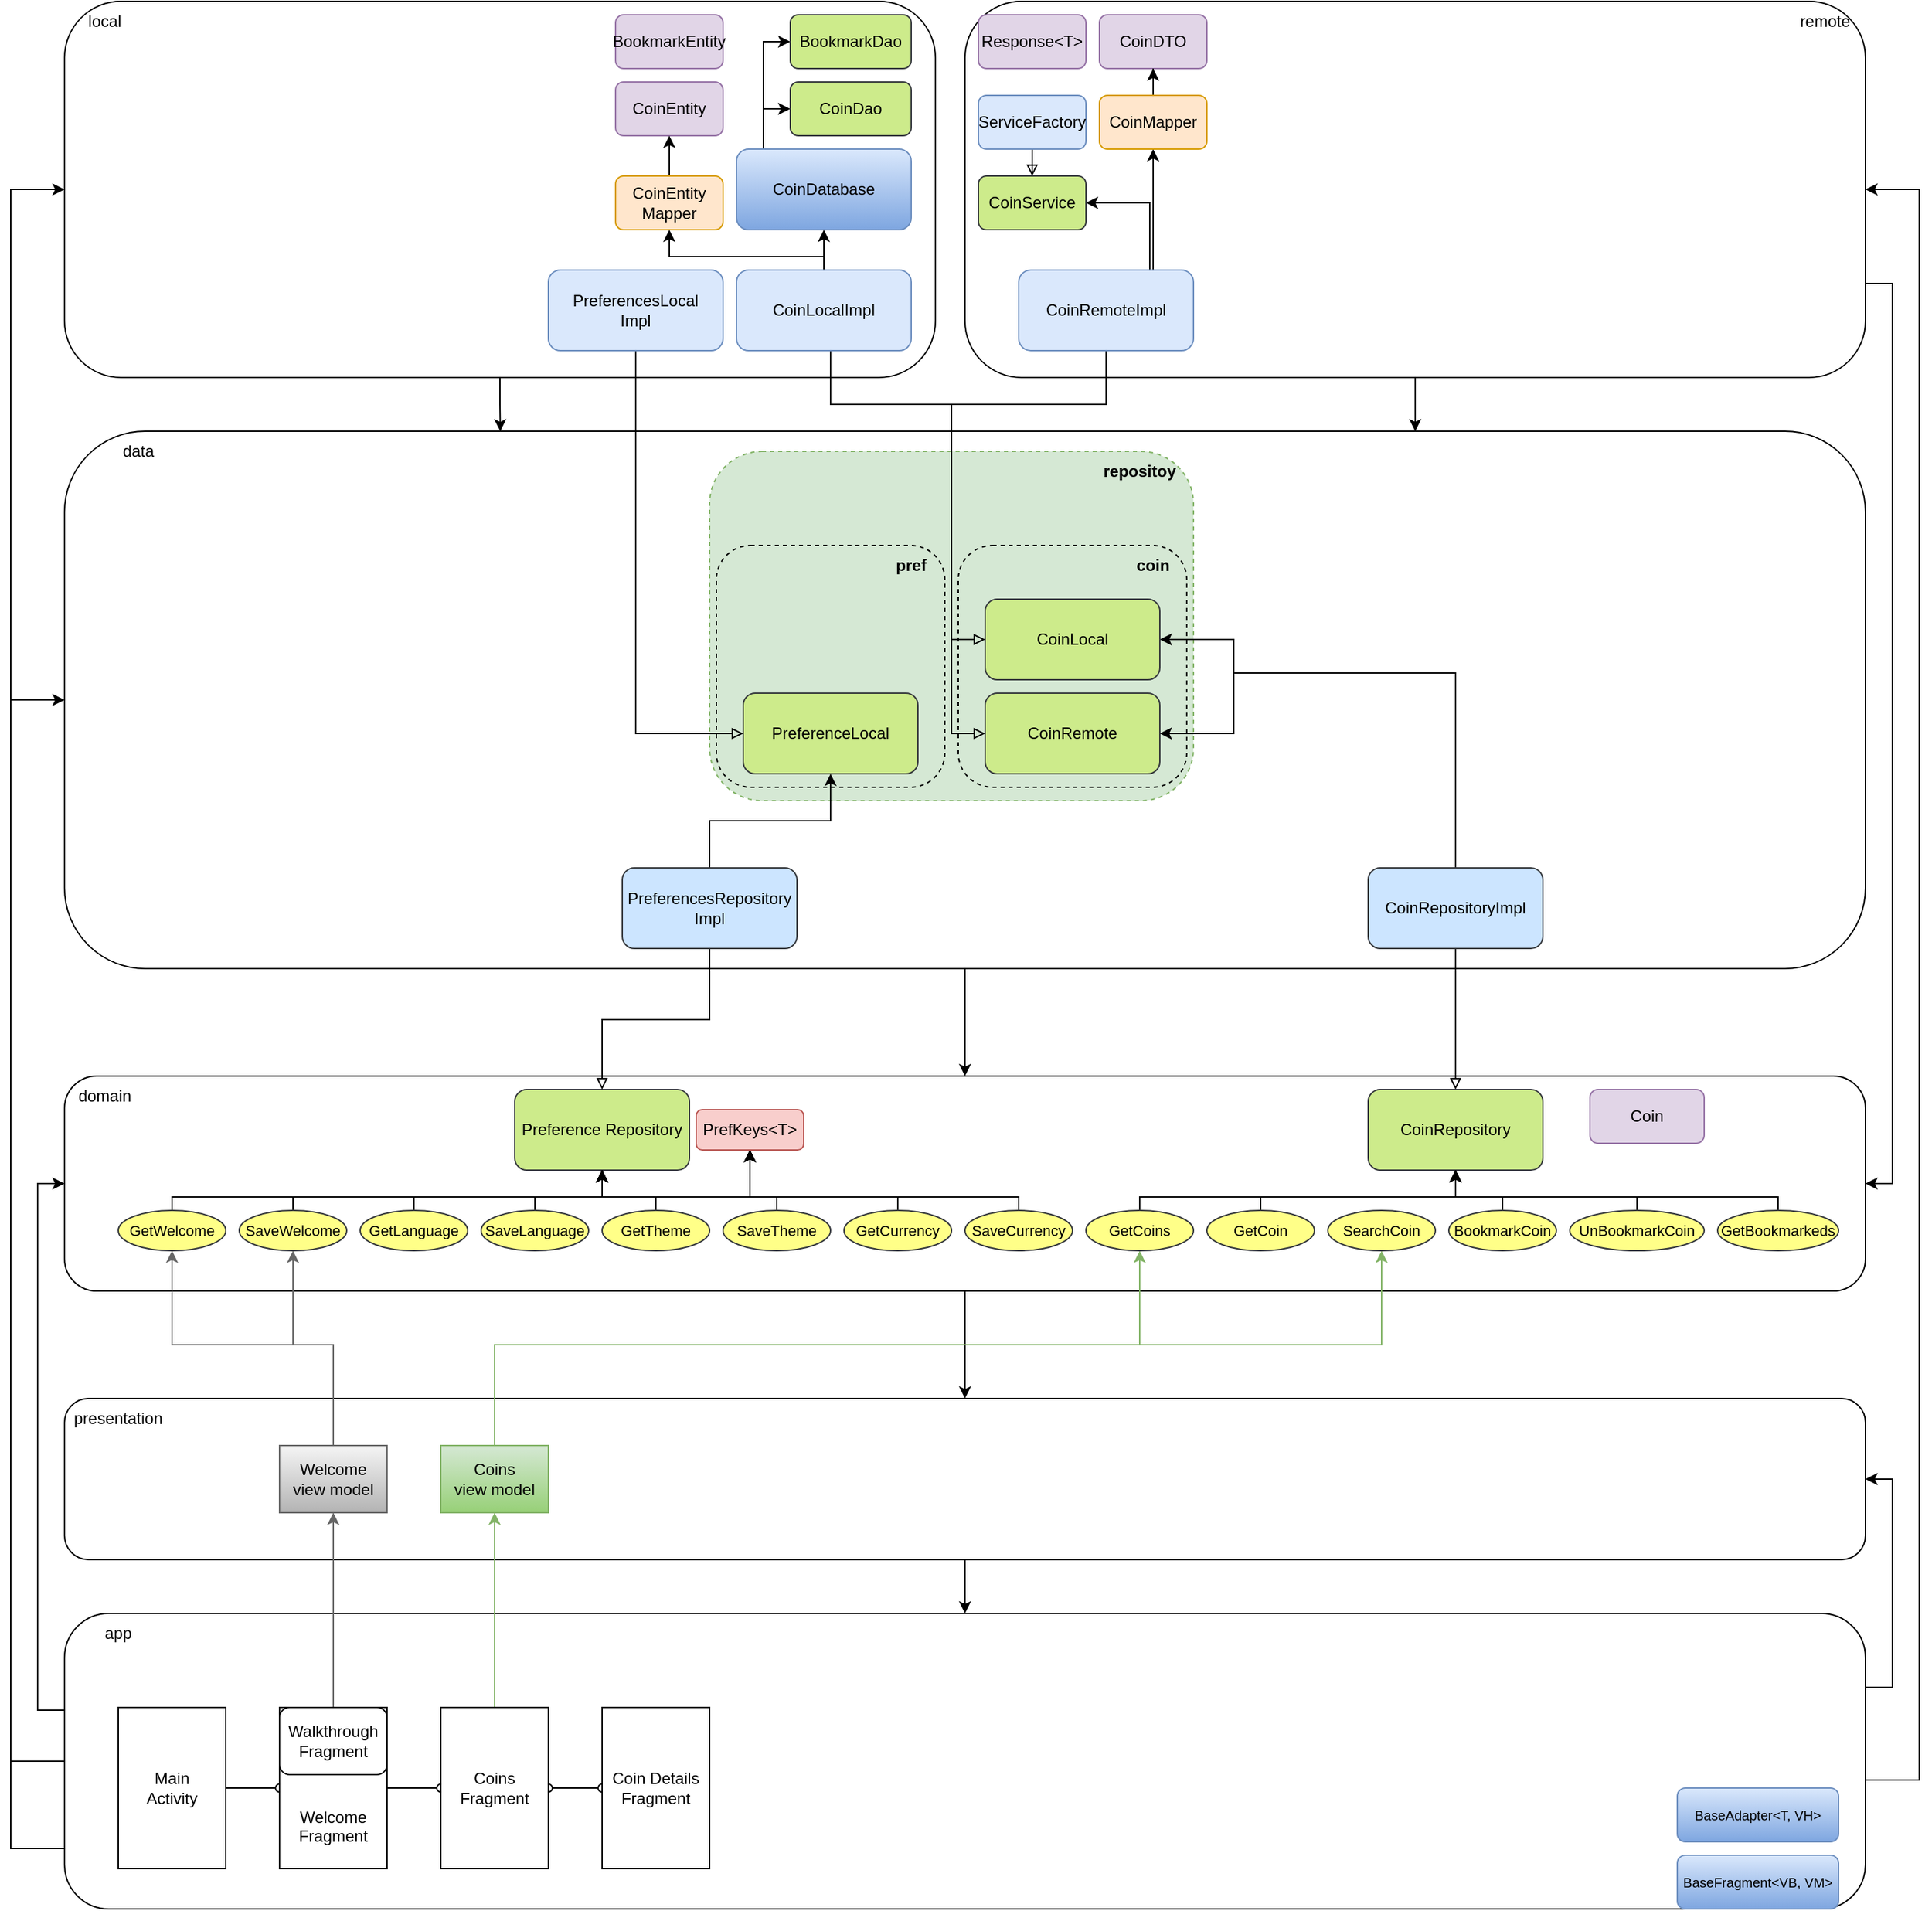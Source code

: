 <mxfile version="20.5.3" type="embed"><diagram name="Page-1" id="-E-ZyIsvf_o6zxuURSaw"><mxGraphModel dx="1099" dy="576" grid="1" gridSize="10" guides="1" tooltips="1" connect="1" arrows="1" fold="1" page="1" pageScale="1" pageWidth="1100" pageHeight="850" math="0" shadow="0"><root><mxCell id="0"/><mxCell id="1" parent="0"/><mxCell id="51" value="" style="rounded=1;whiteSpace=wrap;html=1;" vertex="1" parent="1"><mxGeometry x="100" y="1040" width="1340" height="120" as="geometry"/></mxCell><mxCell id="46" style="edgeStyle=orthogonalEdgeStyle;rounded=0;orthogonalLoop=1;jettySize=auto;html=1;entryX=0.75;entryY=0;entryDx=0;entryDy=0;" edge="1" parent="1" source="fiybinjcorVPDSeXrZhc-14" target="G5TcL7W7rNlP6_MCrIdF-7"><mxGeometry relative="1" as="geometry"/></mxCell><mxCell id="fiybinjcorVPDSeXrZhc-14" value="" style="rounded=1;whiteSpace=wrap;html=1;sketch=0;" parent="1" vertex="1"><mxGeometry x="770" width="670" height="280" as="geometry"/></mxCell><mxCell id="8B-w7mvv9o2OIYqW0WXh-8" style="edgeStyle=orthogonalEdgeStyle;rounded=0;orthogonalLoop=1;jettySize=auto;html=1;entryX=1;entryY=0.5;entryDx=0;entryDy=0;exitX=1;exitY=0.5;exitDx=0;exitDy=0;" parent="1" source="G5TcL7W7rNlP6_MCrIdF-5" target="fiybinjcorVPDSeXrZhc-14" edge="1"><mxGeometry relative="1" as="geometry"><Array as="points"><mxPoint x="1480" y="1324"/><mxPoint x="1480" y="140"/></Array></mxGeometry></mxCell><mxCell id="8B-w7mvv9o2OIYqW0WXh-9" style="edgeStyle=orthogonalEdgeStyle;rounded=0;orthogonalLoop=1;jettySize=auto;html=1;entryX=0;entryY=0.5;entryDx=0;entryDy=0;exitX=0;exitY=0.25;exitDx=0;exitDy=0;" parent="1" source="G5TcL7W7rNlP6_MCrIdF-5" target="G5TcL7W7rNlP6_MCrIdF-8" edge="1"><mxGeometry relative="1" as="geometry"><Array as="points"><mxPoint x="80" y="1272"/><mxPoint x="80" y="880"/></Array></mxGeometry></mxCell><mxCell id="8B-w7mvv9o2OIYqW0WXh-10" style="edgeStyle=orthogonalEdgeStyle;rounded=0;orthogonalLoop=1;jettySize=auto;html=1;entryX=0;entryY=0.5;entryDx=0;entryDy=0;exitX=0;exitY=0.75;exitDx=0;exitDy=0;" parent="1" source="G5TcL7W7rNlP6_MCrIdF-5" target="G5TcL7W7rNlP6_MCrIdF-7" edge="1"><mxGeometry relative="1" as="geometry"><Array as="points"><mxPoint x="60" y="1375"/><mxPoint x="60" y="520"/></Array></mxGeometry></mxCell><mxCell id="8B-w7mvv9o2OIYqW0WXh-11" style="edgeStyle=orthogonalEdgeStyle;rounded=0;orthogonalLoop=1;jettySize=auto;html=1;entryX=0;entryY=0.5;entryDx=0;entryDy=0;exitX=0;exitY=0.5;exitDx=0;exitDy=0;" parent="1" source="G5TcL7W7rNlP6_MCrIdF-5" target="diqrvNJ3otsn1pAlMp7g-17" edge="1"><mxGeometry relative="1" as="geometry"><Array as="points"><mxPoint x="60" y="1310"/><mxPoint x="60" y="140"/></Array></mxGeometry></mxCell><mxCell id="62" style="edgeStyle=orthogonalEdgeStyle;rounded=0;orthogonalLoop=1;jettySize=auto;html=1;exitX=1;exitY=0.25;exitDx=0;exitDy=0;entryX=1;entryY=0.5;entryDx=0;entryDy=0;" edge="1" parent="1" source="G5TcL7W7rNlP6_MCrIdF-5" target="51"><mxGeometry relative="1" as="geometry"/></mxCell><mxCell id="G5TcL7W7rNlP6_MCrIdF-5" value="" style="rounded=1;whiteSpace=wrap;html=1;" parent="1" vertex="1"><mxGeometry x="100" y="1200" width="1340" height="220" as="geometry"/></mxCell><mxCell id="8B-w7mvv9o2OIYqW0WXh-16" style="edgeStyle=orthogonalEdgeStyle;rounded=0;orthogonalLoop=1;jettySize=auto;html=1;entryX=0.5;entryY=0;entryDx=0;entryDy=0;" parent="1" source="G5TcL7W7rNlP6_MCrIdF-7" target="G5TcL7W7rNlP6_MCrIdF-8" edge="1"><mxGeometry relative="1" as="geometry"/></mxCell><mxCell id="G5TcL7W7rNlP6_MCrIdF-7" value="" style="rounded=1;whiteSpace=wrap;html=1;" parent="1" vertex="1"><mxGeometry x="100" y="320" width="1340" height="400" as="geometry"/></mxCell><mxCell id="53" style="edgeStyle=orthogonalEdgeStyle;rounded=0;orthogonalLoop=1;jettySize=auto;html=1;entryX=0.5;entryY=0;entryDx=0;entryDy=0;" edge="1" parent="1" source="G5TcL7W7rNlP6_MCrIdF-8" target="51"><mxGeometry relative="1" as="geometry"/></mxCell><mxCell id="G5TcL7W7rNlP6_MCrIdF-8" value="" style="rounded=1;whiteSpace=wrap;html=1;" parent="1" vertex="1"><mxGeometry x="100" y="800" width="1340" height="160" as="geometry"/></mxCell><mxCell id="9jZTcqss-zrhV2n4_d2R-40" style="edgeStyle=orthogonalEdgeStyle;rounded=0;orthogonalLoop=1;jettySize=auto;html=1;entryX=0;entryY=0.5;entryDx=0;entryDy=0;endArrow=oval;endFill=0;" parent="1" source="G5TcL7W7rNlP6_MCrIdF-10" target="G5TcL7W7rNlP6_MCrIdF-13" edge="1"><mxGeometry relative="1" as="geometry"/></mxCell><mxCell id="G5TcL7W7rNlP6_MCrIdF-10" value="Main&lt;br&gt;Activity" style="rounded=0;whiteSpace=wrap;html=1;" parent="1" vertex="1"><mxGeometry x="140" y="1270" width="80" height="120" as="geometry"/></mxCell><mxCell id="55" style="edgeStyle=orthogonalEdgeStyle;rounded=0;orthogonalLoop=1;jettySize=auto;html=1;fillColor=#f5f5f5;gradientColor=#b3b3b3;strokeColor=#666666;" edge="1" parent="1" source="G5TcL7W7rNlP6_MCrIdF-12" target="G5TcL7W7rNlP6_MCrIdF-21"><mxGeometry relative="1" as="geometry"><Array as="points"><mxPoint x="300" y="1000"/><mxPoint x="270" y="1000"/></Array></mxGeometry></mxCell><mxCell id="56" style="edgeStyle=orthogonalEdgeStyle;rounded=0;orthogonalLoop=1;jettySize=auto;html=1;entryX=0.5;entryY=1;entryDx=0;entryDy=0;fillColor=#f5f5f5;gradientColor=#b3b3b3;strokeColor=#666666;" edge="1" parent="1" source="G5TcL7W7rNlP6_MCrIdF-12" target="G5TcL7W7rNlP6_MCrIdF-20"><mxGeometry relative="1" as="geometry"><Array as="points"><mxPoint x="300" y="1000"/><mxPoint x="180" y="1000"/></Array></mxGeometry></mxCell><mxCell id="G5TcL7W7rNlP6_MCrIdF-12" value="Welcome&lt;br&gt;view model" style="rounded=0;whiteSpace=wrap;html=1;fillColor=#f5f5f5;gradientColor=#b3b3b3;strokeColor=#666666;" parent="1" vertex="1"><mxGeometry x="260" y="1075" width="80" height="50" as="geometry"/></mxCell><mxCell id="9jZTcqss-zrhV2n4_d2R-38" style="edgeStyle=orthogonalEdgeStyle;rounded=0;orthogonalLoop=1;jettySize=auto;html=1;entryX=0;entryY=0.5;entryDx=0;entryDy=0;endArrow=oval;endFill=0;" parent="1" source="G5TcL7W7rNlP6_MCrIdF-13" target="G5TcL7W7rNlP6_MCrIdF-15" edge="1"><mxGeometry relative="1" as="geometry"/></mxCell><mxCell id="57" style="edgeStyle=orthogonalEdgeStyle;rounded=0;orthogonalLoop=1;jettySize=auto;html=1;fillColor=#f5f5f5;gradientColor=#b3b3b3;strokeColor=#666666;" edge="1" parent="1" source="G5TcL7W7rNlP6_MCrIdF-13" target="G5TcL7W7rNlP6_MCrIdF-12"><mxGeometry relative="1" as="geometry"/></mxCell><mxCell id="G5TcL7W7rNlP6_MCrIdF-13" value="&lt;br&gt;&lt;br&gt;&lt;br&gt;&lt;br&gt;Welcome Fragment" style="rounded=0;whiteSpace=wrap;html=1;" parent="1" vertex="1"><mxGeometry x="260" y="1270" width="80" height="120" as="geometry"/></mxCell><mxCell id="59" style="edgeStyle=orthogonalEdgeStyle;rounded=0;orthogonalLoop=1;jettySize=auto;html=1;fillColor=#d5e8d4;gradientColor=#97d077;strokeColor=#82b366;" edge="1" parent="1" source="G5TcL7W7rNlP6_MCrIdF-14" target="9jZTcqss-zrhV2n4_d2R-4"><mxGeometry relative="1" as="geometry"><Array as="points"><mxPoint x="420" y="1000"/><mxPoint x="900" y="1000"/></Array></mxGeometry></mxCell><mxCell id="60" style="edgeStyle=orthogonalEdgeStyle;rounded=0;orthogonalLoop=1;jettySize=auto;html=1;fillColor=#d5e8d4;gradientColor=#97d077;strokeColor=#82b366;" edge="1" parent="1" source="G5TcL7W7rNlP6_MCrIdF-14" target="45"><mxGeometry relative="1" as="geometry"><Array as="points"><mxPoint x="420" y="1000"/><mxPoint x="1080" y="1000"/></Array></mxGeometry></mxCell><mxCell id="G5TcL7W7rNlP6_MCrIdF-14" value="Coins&lt;br&gt;view model" style="rounded=0;whiteSpace=wrap;html=1;fillColor=#d5e8d4;gradientColor=#97d077;strokeColor=#82b366;" parent="1" vertex="1"><mxGeometry x="380" y="1075" width="80" height="50" as="geometry"/></mxCell><mxCell id="9jZTcqss-zrhV2n4_d2R-41" style="edgeStyle=orthogonalEdgeStyle;rounded=0;orthogonalLoop=1;jettySize=auto;html=1;entryX=0;entryY=0.5;entryDx=0;entryDy=0;endArrow=oval;endFill=0;startArrow=oval;startFill=0;" parent="1" source="G5TcL7W7rNlP6_MCrIdF-15" target="G5TcL7W7rNlP6_MCrIdF-17" edge="1"><mxGeometry relative="1" as="geometry"/></mxCell><mxCell id="58" style="edgeStyle=orthogonalEdgeStyle;rounded=0;orthogonalLoop=1;jettySize=auto;html=1;fillColor=#d5e8d4;gradientColor=#97d077;strokeColor=#82b366;" edge="1" parent="1" source="G5TcL7W7rNlP6_MCrIdF-15" target="G5TcL7W7rNlP6_MCrIdF-14"><mxGeometry relative="1" as="geometry"/></mxCell><mxCell id="G5TcL7W7rNlP6_MCrIdF-15" value="Coins Fragment" style="rounded=0;whiteSpace=wrap;html=1;" parent="1" vertex="1"><mxGeometry x="380" y="1270" width="80" height="120" as="geometry"/></mxCell><mxCell id="G5TcL7W7rNlP6_MCrIdF-17" value="Coin Details&lt;br&gt;Fragment" style="rounded=0;whiteSpace=wrap;html=1;" parent="1" vertex="1"><mxGeometry x="500" y="1270" width="80" height="120" as="geometry"/></mxCell><mxCell id="G5TcL7W7rNlP6_MCrIdF-18" value="&lt;font style=&quot;font-size: 12px;&quot;&gt;Preference Repository&lt;/font&gt;" style="rounded=1;whiteSpace=wrap;html=1;fillColor=#cdeb8b;strokeColor=#36393d;" parent="1" vertex="1"><mxGeometry x="435" y="810" width="130" height="60" as="geometry"/></mxCell><mxCell id="diqrvNJ3otsn1pAlMp7g-2" style="edgeStyle=orthogonalEdgeStyle;rounded=0;orthogonalLoop=1;jettySize=auto;html=1;entryX=0.5;entryY=1;entryDx=0;entryDy=0;" parent="1" source="G5TcL7W7rNlP6_MCrIdF-20" target="G5TcL7W7rNlP6_MCrIdF-18" edge="1"><mxGeometry relative="1" as="geometry"><Array as="points"><mxPoint x="180" y="890"/><mxPoint x="500" y="890"/></Array></mxGeometry></mxCell><mxCell id="9Tw6lJnZpnQ8Tx6MwDwL-4" style="edgeStyle=orthogonalEdgeStyle;rounded=0;orthogonalLoop=1;jettySize=auto;html=1;entryX=0.5;entryY=1;entryDx=0;entryDy=0;" parent="1" source="G5TcL7W7rNlP6_MCrIdF-20" target="diqrvNJ3otsn1pAlMp7g-54" edge="1"><mxGeometry relative="1" as="geometry"><Array as="points"><mxPoint x="180" y="890"/><mxPoint x="610" y="890"/></Array></mxGeometry></mxCell><mxCell id="G5TcL7W7rNlP6_MCrIdF-20" value="GetWelcome" style="ellipse;whiteSpace=wrap;html=1;fontSize=11;fillColor=#ffff88;strokeColor=#36393d;" parent="1" vertex="1"><mxGeometry x="140" y="900" width="80" height="30" as="geometry"/></mxCell><mxCell id="diqrvNJ3otsn1pAlMp7g-3" style="edgeStyle=orthogonalEdgeStyle;rounded=0;orthogonalLoop=1;jettySize=auto;html=1;" parent="1" source="G5TcL7W7rNlP6_MCrIdF-21" target="G5TcL7W7rNlP6_MCrIdF-18" edge="1"><mxGeometry relative="1" as="geometry"><Array as="points"><mxPoint x="270" y="890"/><mxPoint x="500" y="890"/></Array></mxGeometry></mxCell><mxCell id="9Tw6lJnZpnQ8Tx6MwDwL-5" style="edgeStyle=orthogonalEdgeStyle;rounded=0;orthogonalLoop=1;jettySize=auto;html=1;" parent="1" source="G5TcL7W7rNlP6_MCrIdF-21" target="diqrvNJ3otsn1pAlMp7g-54" edge="1"><mxGeometry relative="1" as="geometry"><Array as="points"><mxPoint x="270" y="890"/><mxPoint x="610" y="890"/></Array></mxGeometry></mxCell><mxCell id="G5TcL7W7rNlP6_MCrIdF-21" value="SaveWelcome" style="ellipse;whiteSpace=wrap;html=1;fontSize=11;fillColor=#ffff88;strokeColor=#36393d;" parent="1" vertex="1"><mxGeometry x="230" y="900" width="80" height="30" as="geometry"/></mxCell><mxCell id="diqrvNJ3otsn1pAlMp7g-4" style="edgeStyle=orthogonalEdgeStyle;rounded=0;orthogonalLoop=1;jettySize=auto;html=1;" parent="1" source="G5TcL7W7rNlP6_MCrIdF-22" target="G5TcL7W7rNlP6_MCrIdF-18" edge="1"><mxGeometry relative="1" as="geometry"><Array as="points"><mxPoint x="360" y="890"/><mxPoint x="500" y="890"/></Array></mxGeometry></mxCell><mxCell id="9Tw6lJnZpnQ8Tx6MwDwL-6" style="edgeStyle=orthogonalEdgeStyle;rounded=0;orthogonalLoop=1;jettySize=auto;html=1;" parent="1" source="G5TcL7W7rNlP6_MCrIdF-22" target="diqrvNJ3otsn1pAlMp7g-54" edge="1"><mxGeometry relative="1" as="geometry"><Array as="points"><mxPoint x="360" y="890"/><mxPoint x="610" y="890"/></Array></mxGeometry></mxCell><mxCell id="G5TcL7W7rNlP6_MCrIdF-22" value="GetLanguage" style="ellipse;whiteSpace=wrap;html=1;fontSize=11;fillColor=#ffff88;strokeColor=#36393d;" parent="1" vertex="1"><mxGeometry x="320" y="900" width="80" height="30" as="geometry"/></mxCell><mxCell id="diqrvNJ3otsn1pAlMp7g-5" style="edgeStyle=orthogonalEdgeStyle;rounded=0;orthogonalLoop=1;jettySize=auto;html=1;entryX=0.5;entryY=1;entryDx=0;entryDy=0;" parent="1" source="G5TcL7W7rNlP6_MCrIdF-23" target="G5TcL7W7rNlP6_MCrIdF-18" edge="1"><mxGeometry relative="1" as="geometry"><Array as="points"><mxPoint x="450" y="890"/><mxPoint x="500" y="890"/></Array></mxGeometry></mxCell><mxCell id="9Tw6lJnZpnQ8Tx6MwDwL-7" style="edgeStyle=orthogonalEdgeStyle;rounded=0;orthogonalLoop=1;jettySize=auto;html=1;entryX=0.5;entryY=1;entryDx=0;entryDy=0;" parent="1" source="G5TcL7W7rNlP6_MCrIdF-23" target="diqrvNJ3otsn1pAlMp7g-54" edge="1"><mxGeometry relative="1" as="geometry"><Array as="points"><mxPoint x="450" y="890"/><mxPoint x="610" y="890"/></Array></mxGeometry></mxCell><mxCell id="G5TcL7W7rNlP6_MCrIdF-23" value="SaveLanguage" style="ellipse;whiteSpace=wrap;html=1;fontSize=11;fillColor=#ffff88;strokeColor=#36393d;" parent="1" vertex="1"><mxGeometry x="410" y="900" width="80" height="30" as="geometry"/></mxCell><mxCell id="diqrvNJ3otsn1pAlMp7g-6" style="edgeStyle=orthogonalEdgeStyle;rounded=0;orthogonalLoop=1;jettySize=auto;html=1;entryX=0.5;entryY=1;entryDx=0;entryDy=0;" parent="1" source="G5TcL7W7rNlP6_MCrIdF-24" target="G5TcL7W7rNlP6_MCrIdF-18" edge="1"><mxGeometry relative="1" as="geometry"><Array as="points"><mxPoint x="540" y="890"/><mxPoint x="500" y="890"/></Array></mxGeometry></mxCell><mxCell id="9Tw6lJnZpnQ8Tx6MwDwL-8" style="edgeStyle=orthogonalEdgeStyle;rounded=0;orthogonalLoop=1;jettySize=auto;html=1;" parent="1" source="G5TcL7W7rNlP6_MCrIdF-24" target="diqrvNJ3otsn1pAlMp7g-54" edge="1"><mxGeometry relative="1" as="geometry"><Array as="points"><mxPoint x="540" y="890"/><mxPoint x="610" y="890"/></Array></mxGeometry></mxCell><mxCell id="G5TcL7W7rNlP6_MCrIdF-24" value="GetTheme" style="ellipse;whiteSpace=wrap;html=1;fontSize=11;fillColor=#ffff88;strokeColor=#36393d;" parent="1" vertex="1"><mxGeometry x="500" y="900" width="80" height="30" as="geometry"/></mxCell><mxCell id="diqrvNJ3otsn1pAlMp7g-7" style="edgeStyle=orthogonalEdgeStyle;rounded=0;orthogonalLoop=1;jettySize=auto;html=1;entryX=0.5;entryY=1;entryDx=0;entryDy=0;" parent="1" source="G5TcL7W7rNlP6_MCrIdF-25" target="G5TcL7W7rNlP6_MCrIdF-18" edge="1"><mxGeometry relative="1" as="geometry"><Array as="points"><mxPoint x="630" y="890"/><mxPoint x="500" y="890"/></Array></mxGeometry></mxCell><mxCell id="9Tw6lJnZpnQ8Tx6MwDwL-9" style="edgeStyle=orthogonalEdgeStyle;rounded=0;orthogonalLoop=1;jettySize=auto;html=1;" parent="1" source="G5TcL7W7rNlP6_MCrIdF-25" target="diqrvNJ3otsn1pAlMp7g-54" edge="1"><mxGeometry relative="1" as="geometry"><Array as="points"><mxPoint x="630" y="890"/><mxPoint x="610" y="890"/></Array></mxGeometry></mxCell><mxCell id="G5TcL7W7rNlP6_MCrIdF-25" value="SaveTheme" style="ellipse;whiteSpace=wrap;html=1;fontSize=11;fillColor=#ffff88;strokeColor=#36393d;" parent="1" vertex="1"><mxGeometry x="590" y="900" width="80" height="30" as="geometry"/></mxCell><mxCell id="diqrvNJ3otsn1pAlMp7g-8" style="edgeStyle=orthogonalEdgeStyle;rounded=0;orthogonalLoop=1;jettySize=auto;html=1;entryX=0.5;entryY=1;entryDx=0;entryDy=0;" parent="1" source="G5TcL7W7rNlP6_MCrIdF-26" target="G5TcL7W7rNlP6_MCrIdF-18" edge="1"><mxGeometry relative="1" as="geometry"><Array as="points"><mxPoint x="720" y="890"/><mxPoint x="500" y="890"/></Array></mxGeometry></mxCell><mxCell id="G5TcL7W7rNlP6_MCrIdF-26" value="GetCurrency" style="ellipse;whiteSpace=wrap;html=1;fontSize=11;fillColor=#ffff88;strokeColor=#36393d;" parent="1" vertex="1"><mxGeometry x="680" y="900" width="80" height="30" as="geometry"/></mxCell><mxCell id="diqrvNJ3otsn1pAlMp7g-9" style="edgeStyle=orthogonalEdgeStyle;rounded=0;orthogonalLoop=1;jettySize=auto;html=1;entryX=0.5;entryY=1;entryDx=0;entryDy=0;" parent="1" source="G5TcL7W7rNlP6_MCrIdF-27" target="G5TcL7W7rNlP6_MCrIdF-18" edge="1"><mxGeometry relative="1" as="geometry"><Array as="points"><mxPoint x="810" y="890"/><mxPoint x="500" y="890"/></Array></mxGeometry></mxCell><mxCell id="G5TcL7W7rNlP6_MCrIdF-27" value="SaveCurrency" style="ellipse;whiteSpace=wrap;html=1;fontSize=11;fillColor=#ffff88;strokeColor=#36393d;" parent="1" vertex="1"><mxGeometry x="770" y="900" width="80" height="30" as="geometry"/></mxCell><mxCell id="G5TcL7W7rNlP6_MCrIdF-61" value="" style="edgeStyle=orthogonalEdgeStyle;rounded=0;orthogonalLoop=1;jettySize=auto;html=1;fontSize=12;" parent="1" edge="1"><mxGeometry relative="1" as="geometry"><mxPoint x="510" y="140" as="targetPoint"/></mxGeometry></mxCell><mxCell id="G5TcL7W7rNlP6_MCrIdF-68" value="" style="edgeStyle=orthogonalEdgeStyle;rounded=0;orthogonalLoop=1;jettySize=auto;html=1;fontSize=12;" parent="1" edge="1"><mxGeometry relative="1" as="geometry"><mxPoint x="370" y="70" as="targetPoint"/></mxGeometry></mxCell><mxCell id="G5TcL7W7rNlP6_MCrIdF-69" value="data" style="text;html=1;strokeColor=none;fillColor=none;align=center;verticalAlign=middle;whiteSpace=wrap;rounded=0;fontSize=12;" parent="1" vertex="1"><mxGeometry x="100" y="320" width="110" height="30" as="geometry"/></mxCell><mxCell id="G5TcL7W7rNlP6_MCrIdF-70" value="domain" style="text;html=1;strokeColor=none;fillColor=none;align=center;verticalAlign=middle;whiteSpace=wrap;rounded=0;fontSize=12;" parent="1" vertex="1"><mxGeometry x="100" y="800" width="60" height="30" as="geometry"/></mxCell><mxCell id="G5TcL7W7rNlP6_MCrIdF-71" value="app" style="text;html=1;strokeColor=none;fillColor=none;align=center;verticalAlign=middle;whiteSpace=wrap;rounded=0;fontSize=12;" parent="1" vertex="1"><mxGeometry x="100" y="1200" width="80" height="30" as="geometry"/></mxCell><mxCell id="G5TcL7W7rNlP6_MCrIdF-72" value="Walkthrough&lt;br&gt;Fragment" style="rounded=1;whiteSpace=wrap;html=1;fontSize=12;" parent="1" vertex="1"><mxGeometry x="260" y="1270" width="80" height="50" as="geometry"/></mxCell><mxCell id="diqrvNJ3otsn1pAlMp7g-10" value="" style="rounded=1;whiteSpace=wrap;html=1;fontSize=12;dashed=1;fillColor=#d5e8d4;strokeColor=#82b366;" parent="1" vertex="1"><mxGeometry x="580" y="335" width="360" height="260" as="geometry"/></mxCell><mxCell id="fiybinjcorVPDSeXrZhc-3" value="" style="rounded=1;whiteSpace=wrap;html=1;fontSize=12;dashed=1;fillColor=none;" parent="1" vertex="1"><mxGeometry x="765" y="405" width="170" height="180" as="geometry"/></mxCell><mxCell id="diqrvNJ3otsn1pAlMp7g-19" value="" style="rounded=1;whiteSpace=wrap;html=1;fontSize=12;dashed=1;fillColor=none;" parent="1" vertex="1"><mxGeometry x="585" y="405" width="170" height="180" as="geometry"/></mxCell><mxCell id="diqrvNJ3otsn1pAlMp7g-11" value="&lt;b&gt;repositoy&lt;/b&gt;" style="text;html=1;strokeColor=none;fillColor=none;align=center;verticalAlign=middle;whiteSpace=wrap;rounded=0;fontSize=12;rotation=0;" parent="1" vertex="1"><mxGeometry x="860" y="335" width="80" height="30" as="geometry"/></mxCell><mxCell id="diqrvNJ3otsn1pAlMp7g-12" value="PreferenceLocal" style="rounded=1;whiteSpace=wrap;html=1;fillColor=#cdeb8b;strokeColor=#36393d;" parent="1" vertex="1"><mxGeometry x="605" y="515" width="130" height="60" as="geometry"/></mxCell><mxCell id="8dqkjIhsqwQB_YQKlLrD-1" style="edgeStyle=orthogonalEdgeStyle;rounded=0;orthogonalLoop=1;jettySize=auto;html=1;entryX=0.242;entryY=0;entryDx=0;entryDy=0;entryPerimeter=0;" parent="1" source="diqrvNJ3otsn1pAlMp7g-17" target="G5TcL7W7rNlP6_MCrIdF-7" edge="1"><mxGeometry relative="1" as="geometry"/></mxCell><mxCell id="diqrvNJ3otsn1pAlMp7g-17" value="" style="rounded=1;whiteSpace=wrap;html=1;" parent="1" vertex="1"><mxGeometry x="100" width="648" height="280" as="geometry"/></mxCell><mxCell id="diqrvNJ3otsn1pAlMp7g-18" value="local" style="text;html=1;strokeColor=none;fillColor=none;align=center;verticalAlign=middle;whiteSpace=wrap;rounded=0;fontSize=12;" parent="1" vertex="1"><mxGeometry x="100" width="60" height="30" as="geometry"/></mxCell><mxCell id="diqrvNJ3otsn1pAlMp7g-20" value="&lt;b&gt;pref&lt;/b&gt;" style="text;html=1;strokeColor=none;fillColor=none;align=center;verticalAlign=middle;whiteSpace=wrap;rounded=0;fontSize=12;rotation=0;" parent="1" vertex="1"><mxGeometry x="700" y="405" width="60" height="30" as="geometry"/></mxCell><mxCell id="Bk7aKHN5v20y-Ur-kaEv-2" style="edgeStyle=orthogonalEdgeStyle;rounded=0;orthogonalLoop=1;jettySize=auto;html=1;endArrow=block;endFill=0;exitX=0.5;exitY=1;exitDx=0;exitDy=0;" parent="1" source="diqrvNJ3otsn1pAlMp7g-21" target="diqrvNJ3otsn1pAlMp7g-12" edge="1"><mxGeometry relative="1" as="geometry"><Array as="points"><mxPoint x="525" y="545"/></Array></mxGeometry></mxCell><mxCell id="diqrvNJ3otsn1pAlMp7g-21" value="PreferencesLocal&lt;br&gt;Impl" style="rounded=1;whiteSpace=wrap;html=1;fillColor=#dae8fc;strokeColor=#6c8ebf;" parent="1" vertex="1"><mxGeometry x="460" y="200" width="130" height="60" as="geometry"/></mxCell><mxCell id="fiybinjcorVPDSeXrZhc-8" style="edgeStyle=orthogonalEdgeStyle;rounded=0;orthogonalLoop=1;jettySize=auto;html=1;entryX=0.5;entryY=1;entryDx=0;entryDy=0;" parent="1" source="diqrvNJ3otsn1pAlMp7g-28" target="diqrvNJ3otsn1pAlMp7g-12" edge="1"><mxGeometry relative="1" as="geometry"/></mxCell><mxCell id="9jZTcqss-zrhV2n4_d2R-27" style="edgeStyle=orthogonalEdgeStyle;rounded=0;orthogonalLoop=1;jettySize=auto;html=1;endArrow=block;endFill=0;" parent="1" source="diqrvNJ3otsn1pAlMp7g-28" target="G5TcL7W7rNlP6_MCrIdF-18" edge="1"><mxGeometry relative="1" as="geometry"><Array as="points"><mxPoint x="580" y="758"/><mxPoint x="500" y="758"/></Array></mxGeometry></mxCell><mxCell id="diqrvNJ3otsn1pAlMp7g-28" value="PreferencesRepository&lt;br&gt;Impl" style="rounded=1;whiteSpace=wrap;html=1;fillColor=#cce5ff;strokeColor=#36393d;" parent="1" vertex="1"><mxGeometry x="515" y="645" width="130" height="60" as="geometry"/></mxCell><mxCell id="diqrvNJ3otsn1pAlMp7g-54" value="PrefKeys&amp;lt;T&amp;gt;" style="rounded=1;whiteSpace=wrap;html=1;fillColor=#f8cecc;strokeColor=#b85450;" parent="1" vertex="1"><mxGeometry x="570" y="825" width="80" height="30" as="geometry"/></mxCell><mxCell id="fiybinjcorVPDSeXrZhc-2" value="CoinRemote" style="rounded=1;whiteSpace=wrap;html=1;fillColor=#cdeb8b;strokeColor=#36393d;" parent="1" vertex="1"><mxGeometry x="785" y="515" width="130" height="60" as="geometry"/></mxCell><mxCell id="fiybinjcorVPDSeXrZhc-4" value="&lt;div&gt;&lt;b&gt;coin&lt;/b&gt;&lt;/div&gt;" style="text;html=1;strokeColor=none;fillColor=none;align=center;verticalAlign=middle;whiteSpace=wrap;rounded=0;fontSize=12;rotation=0;" parent="1" vertex="1"><mxGeometry x="880" y="405" width="60" height="30" as="geometry"/></mxCell><mxCell id="41" style="edgeStyle=orthogonalEdgeStyle;rounded=0;orthogonalLoop=1;jettySize=auto;html=1;endArrow=block;endFill=0;" parent="1" source="fiybinjcorVPDSeXrZhc-9" target="9jZTcqss-zrhV2n4_d2R-1" edge="1"><mxGeometry relative="1" as="geometry"/></mxCell><mxCell id="42" style="edgeStyle=orthogonalEdgeStyle;rounded=0;orthogonalLoop=1;jettySize=auto;html=1;entryX=1;entryY=0.5;entryDx=0;entryDy=0;exitX=0.5;exitY=0;exitDx=0;exitDy=0;" edge="1" parent="1" source="fiybinjcorVPDSeXrZhc-9" target="fiybinjcorVPDSeXrZhc-2"><mxGeometry relative="1" as="geometry"><Array as="points"><mxPoint x="1135" y="500"/><mxPoint x="970" y="500"/><mxPoint x="970" y="545"/></Array></mxGeometry></mxCell><mxCell id="63" style="edgeStyle=orthogonalEdgeStyle;rounded=0;orthogonalLoop=1;jettySize=auto;html=1;entryX=1;entryY=0.5;entryDx=0;entryDy=0;exitX=0.5;exitY=0;exitDx=0;exitDy=0;" edge="1" parent="1" source="fiybinjcorVPDSeXrZhc-9" target="Bk7aKHN5v20y-Ur-kaEv-1"><mxGeometry relative="1" as="geometry"><Array as="points"><mxPoint x="1135" y="500"/><mxPoint x="970" y="500"/><mxPoint x="970" y="475"/></Array></mxGeometry></mxCell><mxCell id="fiybinjcorVPDSeXrZhc-9" value="CoinRepositoryImpl" style="rounded=1;whiteSpace=wrap;html=1;fillColor=#cce5ff;strokeColor=#36393d;" parent="1" vertex="1"><mxGeometry x="1070" y="645" width="130" height="60" as="geometry"/></mxCell><mxCell id="8B-w7mvv9o2OIYqW0WXh-18" style="edgeStyle=orthogonalEdgeStyle;rounded=0;orthogonalLoop=1;jettySize=auto;html=1;entryX=1;entryY=0.5;entryDx=0;entryDy=0;exitX=1;exitY=0.75;exitDx=0;exitDy=0;" parent="1" source="fiybinjcorVPDSeXrZhc-14" target="G5TcL7W7rNlP6_MCrIdF-8" edge="1"><mxGeometry relative="1" as="geometry"><Array as="points"><mxPoint x="1460" y="210"/><mxPoint x="1460" y="880"/></Array></mxGeometry></mxCell><mxCell id="fiybinjcorVPDSeXrZhc-15" value="remote" style="text;html=1;strokeColor=none;fillColor=none;align=center;verticalAlign=middle;whiteSpace=wrap;rounded=0;fontSize=12;" parent="1" vertex="1"><mxGeometry x="1380" width="60" height="30" as="geometry"/></mxCell><mxCell id="9jZTcqss-zrhV2n4_d2R-43" style="edgeStyle=orthogonalEdgeStyle;rounded=0;orthogonalLoop=1;jettySize=auto;html=1;endArrow=block;endFill=0;exitX=0.5;exitY=1;exitDx=0;exitDy=0;" parent="1" source="fiybinjcorVPDSeXrZhc-16" target="fiybinjcorVPDSeXrZhc-2" edge="1"><mxGeometry relative="1" as="geometry"><Array as="points"><mxPoint x="875" y="300"/><mxPoint x="760" y="300"/><mxPoint x="760" y="545"/></Array></mxGeometry></mxCell><mxCell id="31" style="edgeStyle=orthogonalEdgeStyle;rounded=0;orthogonalLoop=1;jettySize=auto;html=1;exitX=0.75;exitY=0;exitDx=0;exitDy=0;endArrow=classic;endFill=1;" parent="1" source="fiybinjcorVPDSeXrZhc-16" target="30" edge="1"><mxGeometry relative="1" as="geometry"><Array as="points"><mxPoint x="910" y="200"/></Array></mxGeometry></mxCell><mxCell id="32" style="edgeStyle=orthogonalEdgeStyle;rounded=0;orthogonalLoop=1;jettySize=auto;html=1;exitX=0.75;exitY=0;exitDx=0;exitDy=0;entryX=1;entryY=0.5;entryDx=0;entryDy=0;endArrow=classic;endFill=1;" parent="1" source="fiybinjcorVPDSeXrZhc-16" target="29" edge="1"><mxGeometry relative="1" as="geometry"><Array as="points"><mxPoint x="907" y="150"/></Array></mxGeometry></mxCell><mxCell id="fiybinjcorVPDSeXrZhc-16" value="CoinRemoteImpl" style="rounded=1;whiteSpace=wrap;html=1;fillColor=#dae8fc;strokeColor=#6c8ebf;" parent="1" vertex="1"><mxGeometry x="810" y="200" width="130" height="60" as="geometry"/></mxCell><mxCell id="L_DS6JSA2GLXRO1kF6Bz-3" value="CoinDTO" style="rounded=1;whiteSpace=wrap;html=1;fillColor=#e1d5e7;strokeColor=#9673a6;" parent="1" vertex="1"><mxGeometry x="870" y="10" width="80" height="40" as="geometry"/></mxCell><mxCell id="L_DS6JSA2GLXRO1kF6Bz-5" value="Response&amp;lt;T&amp;gt;" style="rounded=1;whiteSpace=wrap;html=1;fillColor=#e1d5e7;strokeColor=#9673a6;" parent="1" vertex="1"><mxGeometry x="780" y="10" width="80" height="40" as="geometry"/></mxCell><mxCell id="L_DS6JSA2GLXRO1kF6Bz-6" value="Coin" style="rounded=1;whiteSpace=wrap;html=1;fillColor=#e1d5e7;strokeColor=#9673a6;" parent="1" vertex="1"><mxGeometry x="1235" y="810" width="85" height="40" as="geometry"/></mxCell><mxCell id="9jZTcqss-zrhV2n4_d2R-1" value="&lt;font style=&quot;font-size: 12px;&quot;&gt;CoinRepository&lt;/font&gt;" style="rounded=1;whiteSpace=wrap;html=1;fillColor=#cdeb8b;strokeColor=#36393d;" parent="1" vertex="1"><mxGeometry x="1070" y="810" width="130" height="60" as="geometry"/></mxCell><mxCell id="9jZTcqss-zrhV2n4_d2R-2" style="edgeStyle=orthogonalEdgeStyle;rounded=0;orthogonalLoop=1;jettySize=auto;html=1;entryX=0.5;entryY=1;entryDx=0;entryDy=0;" parent="1" source="9jZTcqss-zrhV2n4_d2R-4" target="9jZTcqss-zrhV2n4_d2R-1" edge="1"><mxGeometry relative="1" as="geometry"><Array as="points"><mxPoint x="900" y="890"/><mxPoint x="1135" y="890"/></Array></mxGeometry></mxCell><mxCell id="9jZTcqss-zrhV2n4_d2R-4" value="GetCoins" style="ellipse;whiteSpace=wrap;html=1;fontSize=11;fillColor=#ffff88;strokeColor=#36393d;" parent="1" vertex="1"><mxGeometry x="860" y="900" width="80" height="30" as="geometry"/></mxCell><mxCell id="9jZTcqss-zrhV2n4_d2R-5" style="edgeStyle=orthogonalEdgeStyle;rounded=0;orthogonalLoop=1;jettySize=auto;html=1;" parent="1" source="9jZTcqss-zrhV2n4_d2R-7" target="9jZTcqss-zrhV2n4_d2R-1" edge="1"><mxGeometry relative="1" as="geometry"><Array as="points"><mxPoint x="990" y="890"/><mxPoint x="1135" y="890"/></Array></mxGeometry></mxCell><mxCell id="9jZTcqss-zrhV2n4_d2R-7" value="GetCoin" style="ellipse;whiteSpace=wrap;html=1;fontSize=11;fillColor=#ffff88;strokeColor=#36393d;" parent="1" vertex="1"><mxGeometry x="950" y="900" width="80" height="30" as="geometry"/></mxCell><mxCell id="9jZTcqss-zrhV2n4_d2R-11" style="edgeStyle=orthogonalEdgeStyle;rounded=0;orthogonalLoop=1;jettySize=auto;html=1;entryX=0.5;entryY=1;entryDx=0;entryDy=0;" parent="1" source="9jZTcqss-zrhV2n4_d2R-13" target="9jZTcqss-zrhV2n4_d2R-1" edge="1"><mxGeometry relative="1" as="geometry"><Array as="points"><mxPoint x="1170" y="890"/><mxPoint x="1135" y="890"/></Array></mxGeometry></mxCell><mxCell id="9jZTcqss-zrhV2n4_d2R-13" value="BookmarkCoin" style="ellipse;whiteSpace=wrap;html=1;fontSize=11;fillColor=#ffff88;strokeColor=#36393d;" parent="1" vertex="1"><mxGeometry x="1130" y="900" width="80" height="30" as="geometry"/></mxCell><mxCell id="9jZTcqss-zrhV2n4_d2R-14" style="edgeStyle=orthogonalEdgeStyle;rounded=0;orthogonalLoop=1;jettySize=auto;html=1;entryX=0.5;entryY=1;entryDx=0;entryDy=0;exitX=0.5;exitY=0;exitDx=0;exitDy=0;" parent="1" source="9jZTcqss-zrhV2n4_d2R-16" target="9jZTcqss-zrhV2n4_d2R-1" edge="1"><mxGeometry relative="1" as="geometry"><Array as="points"><mxPoint x="1270" y="890"/><mxPoint x="1135" y="890"/></Array></mxGeometry></mxCell><mxCell id="9jZTcqss-zrhV2n4_d2R-16" value="UnBookmarkCoin" style="ellipse;whiteSpace=wrap;html=1;fontSize=11;fillColor=#ffff88;strokeColor=#36393d;" parent="1" vertex="1"><mxGeometry x="1220" y="900" width="100" height="30" as="geometry"/></mxCell><mxCell id="9jZTcqss-zrhV2n4_d2R-35" value="&lt;font style=&quot;font-size: 10px;&quot;&gt;BaseAdapter&amp;lt;T, VH&amp;gt;&lt;br&gt;&lt;/font&gt;" style="rounded=1;whiteSpace=wrap;html=1;fillColor=#dae8fc;strokeColor=#6c8ebf;gradientColor=#7ea6e0;" parent="1" vertex="1"><mxGeometry x="1300" y="1330" width="120" height="40" as="geometry"/></mxCell><mxCell id="9jZTcqss-zrhV2n4_d2R-36" value="&lt;font style=&quot;font-size: 10px;&quot;&gt;BaseFragment&amp;lt;VB, VM&amp;gt;&lt;br&gt;&lt;/font&gt;" style="rounded=1;whiteSpace=wrap;html=1;fillColor=#dae8fc;strokeColor=#6c8ebf;gradientColor=#7ea6e0;" parent="1" vertex="1"><mxGeometry x="1300" y="1380" width="120" height="40" as="geometry"/></mxCell><mxCell id="Bk7aKHN5v20y-Ur-kaEv-1" value="CoinLocal" style="rounded=1;whiteSpace=wrap;html=1;fillColor=#cdeb8b;strokeColor=#36393d;" parent="1" vertex="1"><mxGeometry x="785" y="445" width="130" height="60" as="geometry"/></mxCell><mxCell id="Bk7aKHN5v20y-Ur-kaEv-4" style="edgeStyle=orthogonalEdgeStyle;rounded=0;orthogonalLoop=1;jettySize=auto;html=1;endArrow=block;endFill=0;entryX=0;entryY=0.5;entryDx=0;entryDy=0;" parent="1" source="Bk7aKHN5v20y-Ur-kaEv-3" target="Bk7aKHN5v20y-Ur-kaEv-1" edge="1"><mxGeometry relative="1" as="geometry"><Array as="points"><mxPoint x="670" y="300"/><mxPoint x="760" y="300"/><mxPoint x="760" y="475"/></Array></mxGeometry></mxCell><mxCell id="Bk7aKHN5v20y-Ur-kaEv-6" style="edgeStyle=orthogonalEdgeStyle;rounded=0;orthogonalLoop=1;jettySize=auto;html=1;" parent="1" source="Bk7aKHN5v20y-Ur-kaEv-3" target="Bk7aKHN5v20y-Ur-kaEv-5" edge="1"><mxGeometry relative="1" as="geometry"/></mxCell><mxCell id="Bk7aKHN5v20y-Ur-kaEv-15" style="edgeStyle=orthogonalEdgeStyle;rounded=0;orthogonalLoop=1;jettySize=auto;html=1;exitX=0.5;exitY=0;exitDx=0;exitDy=0;entryX=0.5;entryY=1;entryDx=0;entryDy=0;" parent="1" source="Bk7aKHN5v20y-Ur-kaEv-3" target="Bk7aKHN5v20y-Ur-kaEv-13" edge="1"><mxGeometry relative="1" as="geometry"><Array as="points"><mxPoint x="665" y="190"/><mxPoint x="550" y="190"/></Array></mxGeometry></mxCell><mxCell id="Bk7aKHN5v20y-Ur-kaEv-3" value="CoinLocalImpl" style="rounded=1;whiteSpace=wrap;html=1;fillColor=#dae8fc;strokeColor=#6c8ebf;" parent="1" vertex="1"><mxGeometry x="600" y="200" width="130" height="60" as="geometry"/></mxCell><mxCell id="Bk7aKHN5v20y-Ur-kaEv-9" style="edgeStyle=orthogonalEdgeStyle;rounded=0;orthogonalLoop=1;jettySize=auto;html=1;entryX=0;entryY=0.5;entryDx=0;entryDy=0;" parent="1" source="Bk7aKHN5v20y-Ur-kaEv-5" target="Bk7aKHN5v20y-Ur-kaEv-8" edge="1"><mxGeometry relative="1" as="geometry"><Array as="points"><mxPoint x="620" y="30"/></Array></mxGeometry></mxCell><mxCell id="Bk7aKHN5v20y-Ur-kaEv-10" style="edgeStyle=orthogonalEdgeStyle;rounded=0;orthogonalLoop=1;jettySize=auto;html=1;entryX=0;entryY=0.5;entryDx=0;entryDy=0;" parent="1" source="Bk7aKHN5v20y-Ur-kaEv-5" target="Bk7aKHN5v20y-Ur-kaEv-7" edge="1"><mxGeometry relative="1" as="geometry"><Array as="points"><mxPoint x="620" y="80"/></Array></mxGeometry></mxCell><mxCell id="Bk7aKHN5v20y-Ur-kaEv-5" value="CoinDatabase" style="rounded=1;whiteSpace=wrap;html=1;fillColor=#dae8fc;strokeColor=#6c8ebf;gradientColor=#7ea6e0;" parent="1" vertex="1"><mxGeometry x="600" y="110" width="130" height="60" as="geometry"/></mxCell><mxCell id="Bk7aKHN5v20y-Ur-kaEv-7" value="CoinDao" style="rounded=1;whiteSpace=wrap;html=1;fillColor=#cdeb8b;strokeColor=#36393d;" parent="1" vertex="1"><mxGeometry x="640" y="60" width="90" height="40" as="geometry"/></mxCell><mxCell id="Bk7aKHN5v20y-Ur-kaEv-8" value="BookmarkDao" style="rounded=1;whiteSpace=wrap;html=1;fillColor=#cdeb8b;strokeColor=#36393d;" parent="1" vertex="1"><mxGeometry x="640" y="10" width="90" height="40" as="geometry"/></mxCell><mxCell id="Bk7aKHN5v20y-Ur-kaEv-11" value="CoinEntity" style="rounded=1;whiteSpace=wrap;html=1;fillColor=#e1d5e7;strokeColor=#9673a6;" parent="1" vertex="1"><mxGeometry x="510" y="60" width="80" height="40" as="geometry"/></mxCell><mxCell id="Bk7aKHN5v20y-Ur-kaEv-12" value="BookmarkEntity" style="rounded=1;whiteSpace=wrap;html=1;fillColor=#e1d5e7;strokeColor=#9673a6;" parent="1" vertex="1"><mxGeometry x="510" y="10" width="80" height="40" as="geometry"/></mxCell><mxCell id="Bk7aKHN5v20y-Ur-kaEv-14" style="edgeStyle=orthogonalEdgeStyle;rounded=0;orthogonalLoop=1;jettySize=auto;html=1;" parent="1" source="Bk7aKHN5v20y-Ur-kaEv-13" target="Bk7aKHN5v20y-Ur-kaEv-11" edge="1"><mxGeometry relative="1" as="geometry"/></mxCell><mxCell id="Bk7aKHN5v20y-Ur-kaEv-13" value="CoinEntity&lt;br&gt;Mapper" style="rounded=1;whiteSpace=wrap;html=1;fillColor=#ffe6cc;strokeColor=#d79b00;" parent="1" vertex="1"><mxGeometry x="510" y="130" width="80" height="40" as="geometry"/></mxCell><mxCell id="9" style="edgeStyle=orthogonalEdgeStyle;rounded=0;orthogonalLoop=1;jettySize=auto;html=1;endArrow=classic;endFill=1;" parent="1" source="2" edge="1"><mxGeometry relative="1" as="geometry"><mxPoint x="1170" y="690" as="targetPoint"/></mxGeometry></mxCell><mxCell id="36" style="edgeStyle=orthogonalEdgeStyle;rounded=0;orthogonalLoop=1;jettySize=auto;html=1;endArrow=classic;endFill=1;" parent="1" source="30" target="L_DS6JSA2GLXRO1kF6Bz-3" edge="1"><mxGeometry relative="1" as="geometry"/></mxCell><mxCell id="30" value="CoinMapper" style="rounded=1;whiteSpace=wrap;html=1;fillColor=#ffe6cc;strokeColor=#d79b00;" parent="1" vertex="1"><mxGeometry x="870" y="70" width="80" height="40" as="geometry"/></mxCell><mxCell id="38" style="edgeStyle=orthogonalEdgeStyle;rounded=0;orthogonalLoop=1;jettySize=auto;html=1;endArrow=block;endFill=0;" parent="1" source="26" target="29" edge="1"><mxGeometry relative="1" as="geometry"/></mxCell><mxCell id="26" value="ServiceFactory" style="rounded=1;whiteSpace=wrap;html=1;fillColor=#dae8fc;strokeColor=#6c8ebf;" parent="1" vertex="1"><mxGeometry x="780" y="70" width="80" height="40" as="geometry"/></mxCell><mxCell id="29" value="CoinService" style="rounded=1;whiteSpace=wrap;html=1;fillColor=#cdeb8b;strokeColor=#36393d;" parent="1" vertex="1"><mxGeometry x="780" y="130" width="80" height="40" as="geometry"/></mxCell><mxCell id="40" style="edgeStyle=orthogonalEdgeStyle;rounded=0;orthogonalLoop=1;jettySize=auto;html=1;endArrow=classic;endFill=1;exitX=0.5;exitY=0;exitDx=0;exitDy=0;" parent="1" source="39" target="9jZTcqss-zrhV2n4_d2R-1" edge="1"><mxGeometry relative="1" as="geometry"><Array as="points"><mxPoint x="1375" y="890"/><mxPoint x="1135" y="890"/></Array></mxGeometry></mxCell><mxCell id="39" value="GetBookmarkeds" style="ellipse;whiteSpace=wrap;html=1;fontSize=11;fillColor=#ffff88;strokeColor=#36393d;" parent="1" vertex="1"><mxGeometry x="1330" y="900" width="90" height="30" as="geometry"/></mxCell><mxCell id="45" value="SearchCoin" style="ellipse;whiteSpace=wrap;html=1;fontSize=11;fillColor=#ffff88;strokeColor=#36393d;" vertex="1" parent="1"><mxGeometry x="1040" y="900" width="80" height="30" as="geometry"/></mxCell><mxCell id="54" style="edgeStyle=orthogonalEdgeStyle;rounded=0;orthogonalLoop=1;jettySize=auto;html=1;" edge="1" parent="1" source="51" target="G5TcL7W7rNlP6_MCrIdF-5"><mxGeometry relative="1" as="geometry"/></mxCell><mxCell id="64" value="presentation" style="text;html=1;strokeColor=none;fillColor=none;align=center;verticalAlign=middle;whiteSpace=wrap;rounded=0;fontSize=12;" vertex="1" parent="1"><mxGeometry x="100" y="1040" width="80" height="30" as="geometry"/></mxCell></root></mxGraphModel></diagram></mxfile>